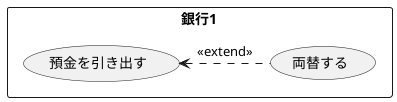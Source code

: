 @startuml ユースケース図
rectangle 銀行1 {
usecase 両替する
usecase 預金を引き出す
}
預金を引き出す<. 両替する: <<extend>>
@enduml
例